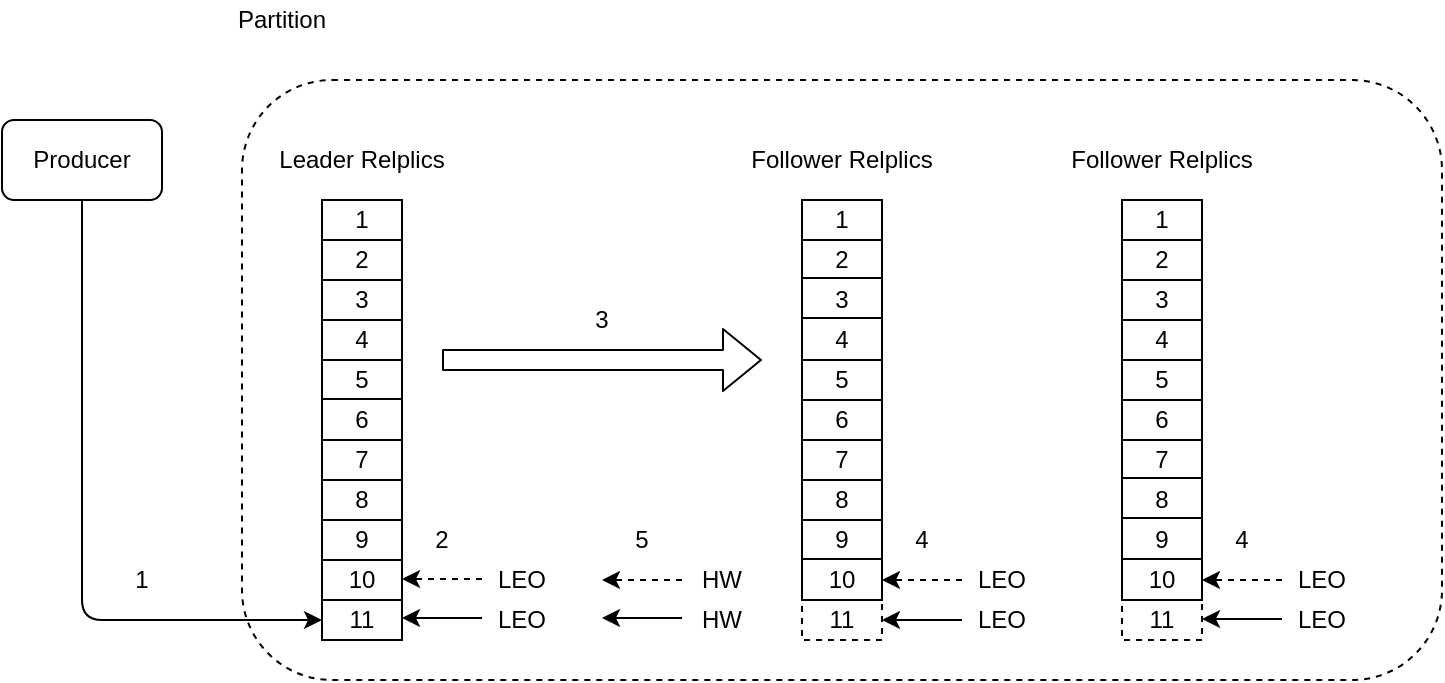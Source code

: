 <mxfile version="10.6.7" type="device"><diagram id="5jDywkBtF6GxKzqmDS57" name="第 1 页"><mxGraphModel dx="1010" dy="550" grid="1" gridSize="10" guides="1" tooltips="1" connect="1" arrows="1" fold="1" page="1" pageScale="1" pageWidth="800" pageHeight="380" math="0" shadow="0"><root><object label="" id="0"><mxCell/></object><mxCell id="1" parent="0"/><mxCell id="9PluBroIVP-1MSUI5GPp-1" value="Producer" style="rounded=1;whiteSpace=wrap;html=1;gradientColor=#ffffff;fillColor=none;" vertex="1" parent="1"><mxGeometry x="40" y="80" width="80" height="40" as="geometry"/></mxCell><mxCell id="9PluBroIVP-1MSUI5GPp-2" value="" style="rounded=1;whiteSpace=wrap;html=1;fillColor=none;gradientColor=#ffffff;dashed=1;" vertex="1" parent="1"><mxGeometry x="160" y="60" width="600" height="300" as="geometry"/></mxCell><mxCell id="9PluBroIVP-1MSUI5GPp-3" value="Partition" style="text;html=1;strokeColor=none;fillColor=none;align=center;verticalAlign=middle;whiteSpace=wrap;rounded=0;dashed=1;" vertex="1" parent="1"><mxGeometry x="160" y="20" width="40" height="20" as="geometry"/></mxCell><mxCell id="9PluBroIVP-1MSUI5GPp-4" value="" style="rounded=0;whiteSpace=wrap;html=1;fillColor=none;gradientColor=#ffffff;" vertex="1" parent="1"><mxGeometry x="200" y="120" width="40" height="220" as="geometry"/></mxCell><mxCell id="9PluBroIVP-1MSUI5GPp-5" value="" style="rounded=0;whiteSpace=wrap;html=1;fillColor=none;gradientColor=#ffffff;" vertex="1" parent="1"><mxGeometry x="440" y="120" width="40" height="200" as="geometry"/></mxCell><mxCell id="9PluBroIVP-1MSUI5GPp-6" value="" style="rounded=0;whiteSpace=wrap;html=1;fillColor=none;gradientColor=#ffffff;" vertex="1" parent="1"><mxGeometry x="600" y="120" width="40" height="200" as="geometry"/></mxCell><mxCell id="9PluBroIVP-1MSUI5GPp-7" value="" style="shape=flexArrow;endArrow=classic;html=1;" edge="1" parent="1"><mxGeometry width="50" height="50" relative="1" as="geometry"><mxPoint x="260" y="200" as="sourcePoint"/><mxPoint x="420" y="200" as="targetPoint"/></mxGeometry></mxCell><mxCell id="9PluBroIVP-1MSUI5GPp-9" value="" style="endArrow=none;html=1;" edge="1" parent="1"><mxGeometry width="50" height="50" relative="1" as="geometry"><mxPoint x="240" y="160" as="sourcePoint"/><mxPoint x="200" y="160" as="targetPoint"/></mxGeometry></mxCell><mxCell id="9PluBroIVP-1MSUI5GPp-10" value="" style="endArrow=none;html=1;" edge="1" parent="1"><mxGeometry width="50" height="50" relative="1" as="geometry"><mxPoint x="240" y="320" as="sourcePoint"/><mxPoint x="200" y="320" as="targetPoint"/></mxGeometry></mxCell><mxCell id="9PluBroIVP-1MSUI5GPp-11" value="" style="endArrow=none;html=1;" edge="1" parent="1"><mxGeometry width="50" height="50" relative="1" as="geometry"><mxPoint x="240" y="280" as="sourcePoint"/><mxPoint x="200" y="280" as="targetPoint"/></mxGeometry></mxCell><mxCell id="9PluBroIVP-1MSUI5GPp-12" value="" style="endArrow=none;html=1;" edge="1" parent="1"><mxGeometry width="50" height="50" relative="1" as="geometry"><mxPoint x="240" y="240" as="sourcePoint"/><mxPoint x="200" y="240" as="targetPoint"/></mxGeometry></mxCell><mxCell id="9PluBroIVP-1MSUI5GPp-13" value="" style="endArrow=none;html=1;" edge="1" parent="1"><mxGeometry width="50" height="50" relative="1" as="geometry"><mxPoint x="240" y="200" as="sourcePoint"/><mxPoint x="200" y="200" as="targetPoint"/></mxGeometry></mxCell><mxCell id="9PluBroIVP-1MSUI5GPp-14" value="" style="endArrow=none;html=1;" edge="1" parent="1"><mxGeometry width="50" height="50" relative="1" as="geometry"><mxPoint x="240" y="300" as="sourcePoint"/><mxPoint x="200" y="300" as="targetPoint"/></mxGeometry></mxCell><mxCell id="9PluBroIVP-1MSUI5GPp-16" value="" style="endArrow=none;html=1;" edge="1" parent="1"><mxGeometry width="50" height="50" relative="1" as="geometry"><mxPoint x="240" y="140" as="sourcePoint"/><mxPoint x="200" y="140" as="targetPoint"/></mxGeometry></mxCell><mxCell id="9PluBroIVP-1MSUI5GPp-18" value="" style="endArrow=none;html=1;" edge="1" parent="1"><mxGeometry width="50" height="50" relative="1" as="geometry"><mxPoint x="240" y="180" as="sourcePoint"/><mxPoint x="200" y="180" as="targetPoint"/></mxGeometry></mxCell><mxCell id="9PluBroIVP-1MSUI5GPp-19" value="" style="endArrow=none;html=1;" edge="1" parent="1"><mxGeometry width="50" height="50" relative="1" as="geometry"><mxPoint x="240" y="219.5" as="sourcePoint"/><mxPoint x="200" y="219.5" as="targetPoint"/></mxGeometry></mxCell><mxCell id="9PluBroIVP-1MSUI5GPp-23" value="2" style="text;html=1;strokeColor=none;fillColor=none;align=center;verticalAlign=middle;whiteSpace=wrap;rounded=0;" vertex="1" parent="1"><mxGeometry x="200" y="140" width="40" height="20" as="geometry"/></mxCell><mxCell id="9PluBroIVP-1MSUI5GPp-24" value="3" style="text;html=1;strokeColor=none;fillColor=none;align=center;verticalAlign=middle;whiteSpace=wrap;rounded=0;" vertex="1" parent="1"><mxGeometry x="200" y="160" width="40" height="20" as="geometry"/></mxCell><mxCell id="9PluBroIVP-1MSUI5GPp-25" value="4" style="text;html=1;strokeColor=none;fillColor=none;align=center;verticalAlign=middle;whiteSpace=wrap;rounded=0;" vertex="1" parent="1"><mxGeometry x="200" y="180" width="40" height="20" as="geometry"/></mxCell><mxCell id="9PluBroIVP-1MSUI5GPp-26" value="5" style="text;html=1;strokeColor=none;fillColor=none;align=center;verticalAlign=middle;whiteSpace=wrap;rounded=0;" vertex="1" parent="1"><mxGeometry x="200" y="200" width="40" height="20" as="geometry"/></mxCell><mxCell id="9PluBroIVP-1MSUI5GPp-27" value="6" style="text;html=1;strokeColor=none;fillColor=none;align=center;verticalAlign=middle;whiteSpace=wrap;rounded=0;" vertex="1" parent="1"><mxGeometry x="200" y="220" width="40" height="20" as="geometry"/></mxCell><mxCell id="9PluBroIVP-1MSUI5GPp-28" value="7" style="text;html=1;strokeColor=none;fillColor=none;align=center;verticalAlign=middle;whiteSpace=wrap;rounded=0;" vertex="1" parent="1"><mxGeometry x="200" y="240" width="40" height="20" as="geometry"/></mxCell><mxCell id="9PluBroIVP-1MSUI5GPp-29" value="8" style="text;html=1;strokeColor=none;fillColor=none;align=center;verticalAlign=middle;whiteSpace=wrap;rounded=0;" vertex="1" parent="1"><mxGeometry x="200" y="260" width="40" height="20" as="geometry"/></mxCell><mxCell id="9PluBroIVP-1MSUI5GPp-30" value="9" style="text;html=1;strokeColor=none;fillColor=none;align=center;verticalAlign=middle;whiteSpace=wrap;rounded=0;" vertex="1" parent="1"><mxGeometry x="200" y="280" width="40" height="20" as="geometry"/></mxCell><mxCell id="9PluBroIVP-1MSUI5GPp-31" value="10" style="text;html=1;strokeColor=none;fillColor=none;align=center;verticalAlign=middle;whiteSpace=wrap;rounded=0;" vertex="1" parent="1"><mxGeometry x="200" y="300" width="40" height="20" as="geometry"/></mxCell><mxCell id="9PluBroIVP-1MSUI5GPp-32" value="11" style="text;html=1;strokeColor=none;fillColor=none;align=center;verticalAlign=middle;whiteSpace=wrap;rounded=0;" vertex="1" parent="1"><mxGeometry x="200" y="320" width="40" height="20" as="geometry"/></mxCell><mxCell id="9PluBroIVP-1MSUI5GPp-34" value="" style="endArrow=none;html=1;" edge="1" parent="1"><mxGeometry width="50" height="50" relative="1" as="geometry"><mxPoint x="240" y="260" as="sourcePoint"/><mxPoint x="200" y="260" as="targetPoint"/></mxGeometry></mxCell><mxCell id="9PluBroIVP-1MSUI5GPp-36" value="1" style="text;html=1;strokeColor=none;fillColor=none;align=center;verticalAlign=middle;whiteSpace=wrap;rounded=0;" vertex="1" parent="1"><mxGeometry x="200" y="120" width="40" height="20" as="geometry"/></mxCell><mxCell id="9PluBroIVP-1MSUI5GPp-38" value="" style="endArrow=none;html=1;" edge="1" parent="1"><mxGeometry width="50" height="50" relative="1" as="geometry"><mxPoint x="440" y="280" as="sourcePoint"/><mxPoint x="480" y="280" as="targetPoint"/></mxGeometry></mxCell><mxCell id="9PluBroIVP-1MSUI5GPp-41" value="" style="endArrow=none;html=1;" edge="1" parent="1"><mxGeometry width="50" height="50" relative="1" as="geometry"><mxPoint x="440" y="159" as="sourcePoint"/><mxPoint x="480" y="159" as="targetPoint"/></mxGeometry></mxCell><mxCell id="9PluBroIVP-1MSUI5GPp-43" value="" style="endArrow=none;html=1;" edge="1" parent="1"><mxGeometry width="50" height="50" relative="1" as="geometry"><mxPoint x="440" y="200" as="sourcePoint"/><mxPoint x="480" y="200" as="targetPoint"/></mxGeometry></mxCell><mxCell id="9PluBroIVP-1MSUI5GPp-44" value="" style="endArrow=none;html=1;" edge="1" parent="1"><mxGeometry width="50" height="50" relative="1" as="geometry"><mxPoint x="440" y="240" as="sourcePoint"/><mxPoint x="480" y="240" as="targetPoint"/></mxGeometry></mxCell><mxCell id="9PluBroIVP-1MSUI5GPp-45" value="" style="endArrow=none;html=1;" edge="1" parent="1"><mxGeometry width="50" height="50" relative="1" as="geometry"><mxPoint x="600" y="160" as="sourcePoint"/><mxPoint x="640" y="160" as="targetPoint"/></mxGeometry></mxCell><mxCell id="9PluBroIVP-1MSUI5GPp-46" value="" style="endArrow=none;html=1;" edge="1" parent="1"><mxGeometry width="50" height="50" relative="1" as="geometry"><mxPoint x="600" y="200" as="sourcePoint"/><mxPoint x="640" y="200" as="targetPoint"/></mxGeometry></mxCell><mxCell id="9PluBroIVP-1MSUI5GPp-47" value="" style="endArrow=none;html=1;" edge="1" parent="1"><mxGeometry width="50" height="50" relative="1" as="geometry"><mxPoint x="440" y="179" as="sourcePoint"/><mxPoint x="480" y="179" as="targetPoint"/></mxGeometry></mxCell><mxCell id="9PluBroIVP-1MSUI5GPp-50" value="" style="endArrow=none;html=1;" edge="1" parent="1"><mxGeometry width="50" height="50" relative="1" as="geometry"><mxPoint x="600" y="279" as="sourcePoint"/><mxPoint x="640" y="279" as="targetPoint"/></mxGeometry></mxCell><mxCell id="9PluBroIVP-1MSUI5GPp-51" value="" style="endArrow=none;html=1;" edge="1" parent="1"><mxGeometry width="50" height="50" relative="1" as="geometry"><mxPoint x="600" y="240" as="sourcePoint"/><mxPoint x="640" y="240" as="targetPoint"/></mxGeometry></mxCell><mxCell id="9PluBroIVP-1MSUI5GPp-53" value="" style="endArrow=none;html=1;" edge="1" parent="1"><mxGeometry width="50" height="50" relative="1" as="geometry"><mxPoint x="600" y="140" as="sourcePoint"/><mxPoint x="640" y="140" as="targetPoint"/></mxGeometry></mxCell><mxCell id="9PluBroIVP-1MSUI5GPp-54" value="" style="endArrow=none;html=1;" edge="1" parent="1"><mxGeometry width="50" height="50" relative="1" as="geometry"><mxPoint x="600" y="180" as="sourcePoint"/><mxPoint x="640" y="180" as="targetPoint"/></mxGeometry></mxCell><mxCell id="9PluBroIVP-1MSUI5GPp-55" value="" style="endArrow=none;html=1;" edge="1" parent="1"><mxGeometry width="50" height="50" relative="1" as="geometry"><mxPoint x="600" y="220" as="sourcePoint"/><mxPoint x="640" y="220" as="targetPoint"/></mxGeometry></mxCell><mxCell id="9PluBroIVP-1MSUI5GPp-57" value="" style="endArrow=none;html=1;" edge="1" parent="1"><mxGeometry width="50" height="50" relative="1" as="geometry"><mxPoint x="600" y="259" as="sourcePoint"/><mxPoint x="640" y="259" as="targetPoint"/></mxGeometry></mxCell><mxCell id="9PluBroIVP-1MSUI5GPp-58" value="" style="endArrow=none;html=1;" edge="1" parent="1"><mxGeometry width="50" height="50" relative="1" as="geometry"><mxPoint x="600" y="299.5" as="sourcePoint"/><mxPoint x="640" y="299.5" as="targetPoint"/></mxGeometry></mxCell><mxCell id="9PluBroIVP-1MSUI5GPp-59" value="" style="endArrow=none;html=1;" edge="1" parent="1"><mxGeometry width="50" height="50" relative="1" as="geometry"><mxPoint x="440" y="260" as="sourcePoint"/><mxPoint x="480" y="260" as="targetPoint"/></mxGeometry></mxCell><mxCell id="9PluBroIVP-1MSUI5GPp-60" value="" style="endArrow=none;html=1;" edge="1" parent="1"><mxGeometry width="50" height="50" relative="1" as="geometry"><mxPoint x="440" y="220" as="sourcePoint"/><mxPoint x="480" y="220" as="targetPoint"/></mxGeometry></mxCell><mxCell id="9PluBroIVP-1MSUI5GPp-61" value="" style="endArrow=none;html=1;" edge="1" parent="1"><mxGeometry width="50" height="50" relative="1" as="geometry"><mxPoint x="440" y="299.5" as="sourcePoint"/><mxPoint x="480" y="299.5" as="targetPoint"/></mxGeometry></mxCell><mxCell id="9PluBroIVP-1MSUI5GPp-62" value="" style="endArrow=none;html=1;" edge="1" parent="1"><mxGeometry width="50" height="50" relative="1" as="geometry"><mxPoint x="440" y="140" as="sourcePoint"/><mxPoint x="480" y="140" as="targetPoint"/></mxGeometry></mxCell><mxCell id="9PluBroIVP-1MSUI5GPp-63" value="1" style="text;html=1;strokeColor=none;fillColor=none;align=center;verticalAlign=middle;whiteSpace=wrap;rounded=0;" vertex="1" parent="1"><mxGeometry x="440" y="120" width="40" height="20" as="geometry"/></mxCell><mxCell id="9PluBroIVP-1MSUI5GPp-69" value="5" style="text;html=1;strokeColor=none;fillColor=none;align=center;verticalAlign=middle;whiteSpace=wrap;rounded=0;" vertex="1" parent="1"><mxGeometry x="440" y="200" width="40" height="20" as="geometry"/></mxCell><mxCell id="9PluBroIVP-1MSUI5GPp-70" value="4" style="text;html=1;strokeColor=none;fillColor=none;align=center;verticalAlign=middle;whiteSpace=wrap;rounded=0;" vertex="1" parent="1"><mxGeometry x="440" y="180" width="40" height="20" as="geometry"/></mxCell><mxCell id="9PluBroIVP-1MSUI5GPp-71" value="3" style="text;html=1;strokeColor=none;fillColor=none;align=center;verticalAlign=middle;whiteSpace=wrap;rounded=0;" vertex="1" parent="1"><mxGeometry x="440" y="160" width="40" height="20" as="geometry"/></mxCell><mxCell id="9PluBroIVP-1MSUI5GPp-72" value="2" style="text;html=1;strokeColor=none;fillColor=none;align=center;verticalAlign=middle;whiteSpace=wrap;rounded=0;" vertex="1" parent="1"><mxGeometry x="440" y="140" width="40" height="20" as="geometry"/></mxCell><mxCell id="9PluBroIVP-1MSUI5GPp-73" value="6" style="text;html=1;strokeColor=none;fillColor=none;align=center;verticalAlign=middle;whiteSpace=wrap;rounded=0;" vertex="1" parent="1"><mxGeometry x="440" y="220" width="40" height="20" as="geometry"/></mxCell><mxCell id="9PluBroIVP-1MSUI5GPp-74" value="7" style="text;html=1;strokeColor=none;fillColor=none;align=center;verticalAlign=middle;whiteSpace=wrap;rounded=0;" vertex="1" parent="1"><mxGeometry x="440" y="240" width="40" height="20" as="geometry"/></mxCell><mxCell id="9PluBroIVP-1MSUI5GPp-75" value="8" style="text;html=1;strokeColor=none;fillColor=none;align=center;verticalAlign=middle;whiteSpace=wrap;rounded=0;" vertex="1" parent="1"><mxGeometry x="440" y="260" width="40" height="20" as="geometry"/></mxCell><mxCell id="9PluBroIVP-1MSUI5GPp-76" value="10" style="text;html=1;strokeColor=none;fillColor=none;align=center;verticalAlign=middle;whiteSpace=wrap;rounded=0;" vertex="1" parent="1"><mxGeometry x="600" y="300" width="40" height="20" as="geometry"/></mxCell><mxCell id="9PluBroIVP-1MSUI5GPp-77" value="9" style="text;html=1;strokeColor=none;fillColor=none;align=center;verticalAlign=middle;whiteSpace=wrap;rounded=0;" vertex="1" parent="1"><mxGeometry x="600" y="280" width="40" height="20" as="geometry"/></mxCell><mxCell id="9PluBroIVP-1MSUI5GPp-78" value="8" style="text;html=1;strokeColor=none;fillColor=none;align=center;verticalAlign=middle;whiteSpace=wrap;rounded=0;" vertex="1" parent="1"><mxGeometry x="600" y="260" width="40" height="20" as="geometry"/></mxCell><mxCell id="9PluBroIVP-1MSUI5GPp-79" value="7" style="text;html=1;strokeColor=none;fillColor=none;align=center;verticalAlign=middle;whiteSpace=wrap;rounded=0;" vertex="1" parent="1"><mxGeometry x="600" y="240" width="40" height="20" as="geometry"/></mxCell><mxCell id="9PluBroIVP-1MSUI5GPp-80" value="6" style="text;html=1;strokeColor=none;fillColor=none;align=center;verticalAlign=middle;whiteSpace=wrap;rounded=0;" vertex="1" parent="1"><mxGeometry x="600" y="220" width="40" height="20" as="geometry"/></mxCell><mxCell id="9PluBroIVP-1MSUI5GPp-81" value="5" style="text;html=1;strokeColor=none;fillColor=none;align=center;verticalAlign=middle;whiteSpace=wrap;rounded=0;" vertex="1" parent="1"><mxGeometry x="600" y="200" width="40" height="20" as="geometry"/></mxCell><mxCell id="9PluBroIVP-1MSUI5GPp-82" value="4" style="text;html=1;strokeColor=none;fillColor=none;align=center;verticalAlign=middle;whiteSpace=wrap;rounded=0;" vertex="1" parent="1"><mxGeometry x="600" y="180" width="40" height="20" as="geometry"/></mxCell><mxCell id="9PluBroIVP-1MSUI5GPp-83" value="3" style="text;html=1;strokeColor=none;fillColor=none;align=center;verticalAlign=middle;whiteSpace=wrap;rounded=0;" vertex="1" parent="1"><mxGeometry x="600" y="160" width="40" height="20" as="geometry"/></mxCell><mxCell id="9PluBroIVP-1MSUI5GPp-84" value="2" style="text;html=1;strokeColor=none;fillColor=none;align=center;verticalAlign=middle;whiteSpace=wrap;rounded=0;" vertex="1" parent="1"><mxGeometry x="600" y="140" width="40" height="20" as="geometry"/></mxCell><mxCell id="9PluBroIVP-1MSUI5GPp-85" value="1" style="text;html=1;strokeColor=none;fillColor=none;align=center;verticalAlign=middle;whiteSpace=wrap;rounded=0;" vertex="1" parent="1"><mxGeometry x="600" y="120" width="40" height="20" as="geometry"/></mxCell><mxCell id="9PluBroIVP-1MSUI5GPp-86" value="9" style="text;html=1;strokeColor=none;fillColor=none;align=center;verticalAlign=middle;whiteSpace=wrap;rounded=0;" vertex="1" parent="1"><mxGeometry x="440" y="280" width="40" height="20" as="geometry"/></mxCell><mxCell id="9PluBroIVP-1MSUI5GPp-87" value="10" style="text;html=1;strokeColor=none;fillColor=none;align=center;verticalAlign=middle;whiteSpace=wrap;rounded=0;" vertex="1" parent="1"><mxGeometry x="440" y="300" width="40" height="20" as="geometry"/></mxCell><mxCell id="9PluBroIVP-1MSUI5GPp-91" value="11" style="rounded=0;whiteSpace=wrap;html=1;fillColor=none;gradientColor=#ffffff;dashed=1;" vertex="1" parent="1"><mxGeometry x="440" y="320" width="40" height="20" as="geometry"/></mxCell><mxCell id="9PluBroIVP-1MSUI5GPp-93" value="11" style="rounded=0;whiteSpace=wrap;html=1;fillColor=none;gradientColor=#ffffff;dashed=1;" vertex="1" parent="1"><mxGeometry x="600" y="320" width="40" height="20" as="geometry"/></mxCell><mxCell id="9PluBroIVP-1MSUI5GPp-97" value="" style="endArrow=classic;html=1;exitX=0.5;exitY=1;exitDx=0;exitDy=0;" edge="1" parent="1" source="9PluBroIVP-1MSUI5GPp-1"><mxGeometry width="50" height="50" relative="1" as="geometry"><mxPoint x="80" y="330" as="sourcePoint"/><mxPoint x="200" y="330" as="targetPoint"/><Array as="points"><mxPoint x="80" y="330"/></Array></mxGeometry></mxCell><mxCell id="9PluBroIVP-1MSUI5GPp-98" value="1" style="text;html=1;strokeColor=none;fillColor=none;align=center;verticalAlign=middle;whiteSpace=wrap;rounded=0;dashed=1;" vertex="1" parent="1"><mxGeometry x="90" y="300" width="40" height="20" as="geometry"/></mxCell><mxCell id="9PluBroIVP-1MSUI5GPp-101" value="" style="endArrow=classic;html=1;strokeColor=#000000;dashed=1;" edge="1" parent="1"><mxGeometry width="50" height="50" relative="1" as="geometry"><mxPoint x="380" y="310" as="sourcePoint"/><mxPoint x="340" y="310" as="targetPoint"/></mxGeometry></mxCell><mxCell id="9PluBroIVP-1MSUI5GPp-102" value="" style="endArrow=classic;html=1;strokeColor=#000000;dashed=1;" edge="1" parent="1"><mxGeometry width="50" height="50" relative="1" as="geometry"><mxPoint x="520" y="310" as="sourcePoint"/><mxPoint x="480" y="310" as="targetPoint"/></mxGeometry></mxCell><mxCell id="9PluBroIVP-1MSUI5GPp-103" value="" style="endArrow=classic;html=1;strokeColor=#000000;dashed=1;" edge="1" parent="1"><mxGeometry width="50" height="50" relative="1" as="geometry"><mxPoint x="280" y="309.5" as="sourcePoint"/><mxPoint x="240" y="309.5" as="targetPoint"/></mxGeometry></mxCell><mxCell id="9PluBroIVP-1MSUI5GPp-106" value="" style="endArrow=classic;html=1;" edge="1" parent="1"><mxGeometry width="50" height="50" relative="1" as="geometry"><mxPoint x="680" y="329.5" as="sourcePoint"/><mxPoint x="640" y="329.5" as="targetPoint"/></mxGeometry></mxCell><mxCell id="9PluBroIVP-1MSUI5GPp-107" value="" style="endArrow=classic;html=1;" edge="1" parent="1"><mxGeometry width="50" height="50" relative="1" as="geometry"><mxPoint x="520" y="330" as="sourcePoint"/><mxPoint x="480" y="330" as="targetPoint"/></mxGeometry></mxCell><mxCell id="9PluBroIVP-1MSUI5GPp-108" value="" style="endArrow=classic;html=1;" edge="1" parent="1"><mxGeometry width="50" height="50" relative="1" as="geometry"><mxPoint x="280" y="329" as="sourcePoint"/><mxPoint x="240" y="329" as="targetPoint"/></mxGeometry></mxCell><mxCell id="9PluBroIVP-1MSUI5GPp-112" value="" style="endArrow=classic;html=1;strokeColor=#000000;dashed=1;" edge="1" parent="1"><mxGeometry width="50" height="50" relative="1" as="geometry"><mxPoint x="680" y="310" as="sourcePoint"/><mxPoint x="640" y="310" as="targetPoint"/></mxGeometry></mxCell><mxCell id="9PluBroIVP-1MSUI5GPp-116" value="" style="endArrow=classic;html=1;" edge="1" parent="1"><mxGeometry width="50" height="50" relative="1" as="geometry"><mxPoint x="380" y="329" as="sourcePoint"/><mxPoint x="340" y="329" as="targetPoint"/></mxGeometry></mxCell><mxCell id="9PluBroIVP-1MSUI5GPp-119" value="LEO" style="text;html=1;strokeColor=none;fillColor=none;align=center;verticalAlign=middle;whiteSpace=wrap;rounded=0;" vertex="1" parent="1"><mxGeometry x="280" y="300" width="40" height="20" as="geometry"/></mxCell><mxCell id="9PluBroIVP-1MSUI5GPp-120" value="LEO" style="text;html=1;strokeColor=none;fillColor=none;align=center;verticalAlign=middle;whiteSpace=wrap;rounded=0;" vertex="1" parent="1"><mxGeometry x="280" y="320" width="40" height="20" as="geometry"/></mxCell><mxCell id="9PluBroIVP-1MSUI5GPp-121" value="HW" style="text;html=1;strokeColor=none;fillColor=none;align=center;verticalAlign=middle;whiteSpace=wrap;rounded=0;" vertex="1" parent="1"><mxGeometry x="380" y="300" width="40" height="20" as="geometry"/></mxCell><mxCell id="9PluBroIVP-1MSUI5GPp-122" value="HW" style="text;html=1;strokeColor=none;fillColor=none;align=center;verticalAlign=middle;whiteSpace=wrap;rounded=0;" vertex="1" parent="1"><mxGeometry x="380" y="320" width="40" height="20" as="geometry"/></mxCell><mxCell id="9PluBroIVP-1MSUI5GPp-123" value="2" style="text;html=1;strokeColor=none;fillColor=none;align=center;verticalAlign=middle;whiteSpace=wrap;rounded=0;dashed=1;" vertex="1" parent="1"><mxGeometry x="240" y="280" width="40" height="20" as="geometry"/></mxCell><mxCell id="9PluBroIVP-1MSUI5GPp-124" value="3" style="text;html=1;strokeColor=none;fillColor=none;align=center;verticalAlign=middle;whiteSpace=wrap;rounded=0;dashed=1;" vertex="1" parent="1"><mxGeometry x="320" y="170" width="40" height="20" as="geometry"/></mxCell><mxCell id="9PluBroIVP-1MSUI5GPp-125" value="LEO" style="text;html=1;strokeColor=none;fillColor=none;align=center;verticalAlign=middle;whiteSpace=wrap;rounded=0;" vertex="1" parent="1"><mxGeometry x="520" y="320" width="40" height="20" as="geometry"/></mxCell><mxCell id="9PluBroIVP-1MSUI5GPp-126" value="LEO" style="text;html=1;strokeColor=none;fillColor=none;align=center;verticalAlign=middle;whiteSpace=wrap;rounded=0;" vertex="1" parent="1"><mxGeometry x="520" y="300" width="40" height="20" as="geometry"/></mxCell><mxCell id="9PluBroIVP-1MSUI5GPp-127" value="LEO" style="text;html=1;strokeColor=none;fillColor=none;align=center;verticalAlign=middle;whiteSpace=wrap;rounded=0;" vertex="1" parent="1"><mxGeometry x="680" y="320" width="40" height="20" as="geometry"/></mxCell><mxCell id="9PluBroIVP-1MSUI5GPp-128" value="LEO" style="text;html=1;strokeColor=none;fillColor=none;align=center;verticalAlign=middle;whiteSpace=wrap;rounded=0;" vertex="1" parent="1"><mxGeometry x="680" y="300" width="40" height="20" as="geometry"/></mxCell><mxCell id="9PluBroIVP-1MSUI5GPp-129" value="4" style="text;html=1;strokeColor=none;fillColor=none;align=center;verticalAlign=middle;whiteSpace=wrap;rounded=0;dashed=1;" vertex="1" parent="1"><mxGeometry x="480" y="280" width="40" height="20" as="geometry"/></mxCell><mxCell id="9PluBroIVP-1MSUI5GPp-130" value="4" style="text;html=1;strokeColor=none;fillColor=none;align=center;verticalAlign=middle;whiteSpace=wrap;rounded=0;dashed=1;" vertex="1" parent="1"><mxGeometry x="640" y="280" width="40" height="20" as="geometry"/></mxCell><mxCell id="9PluBroIVP-1MSUI5GPp-131" value="5" style="text;html=1;strokeColor=none;fillColor=none;align=center;verticalAlign=middle;whiteSpace=wrap;rounded=0;dashed=1;" vertex="1" parent="1"><mxGeometry x="340" y="280" width="40" height="20" as="geometry"/></mxCell><mxCell id="9PluBroIVP-1MSUI5GPp-132" value="Leader Relplics" style="text;html=1;strokeColor=none;fillColor=none;align=center;verticalAlign=middle;whiteSpace=wrap;rounded=0;dashed=1;" vertex="1" parent="1"><mxGeometry x="160" y="90" width="120" height="20" as="geometry"/></mxCell><mxCell id="9PluBroIVP-1MSUI5GPp-133" value="Follower Relplics" style="text;html=1;strokeColor=none;fillColor=none;align=center;verticalAlign=middle;whiteSpace=wrap;rounded=0;dashed=1;" vertex="1" parent="1"><mxGeometry x="400" y="90" width="120" height="20" as="geometry"/></mxCell><mxCell id="9PluBroIVP-1MSUI5GPp-134" value="Follower Relplics" style="text;html=1;strokeColor=none;fillColor=none;align=center;verticalAlign=middle;whiteSpace=wrap;rounded=0;dashed=1;" vertex="1" parent="1"><mxGeometry x="560" y="90" width="120" height="20" as="geometry"/></mxCell></root></mxGraphModel></diagram></mxfile>
